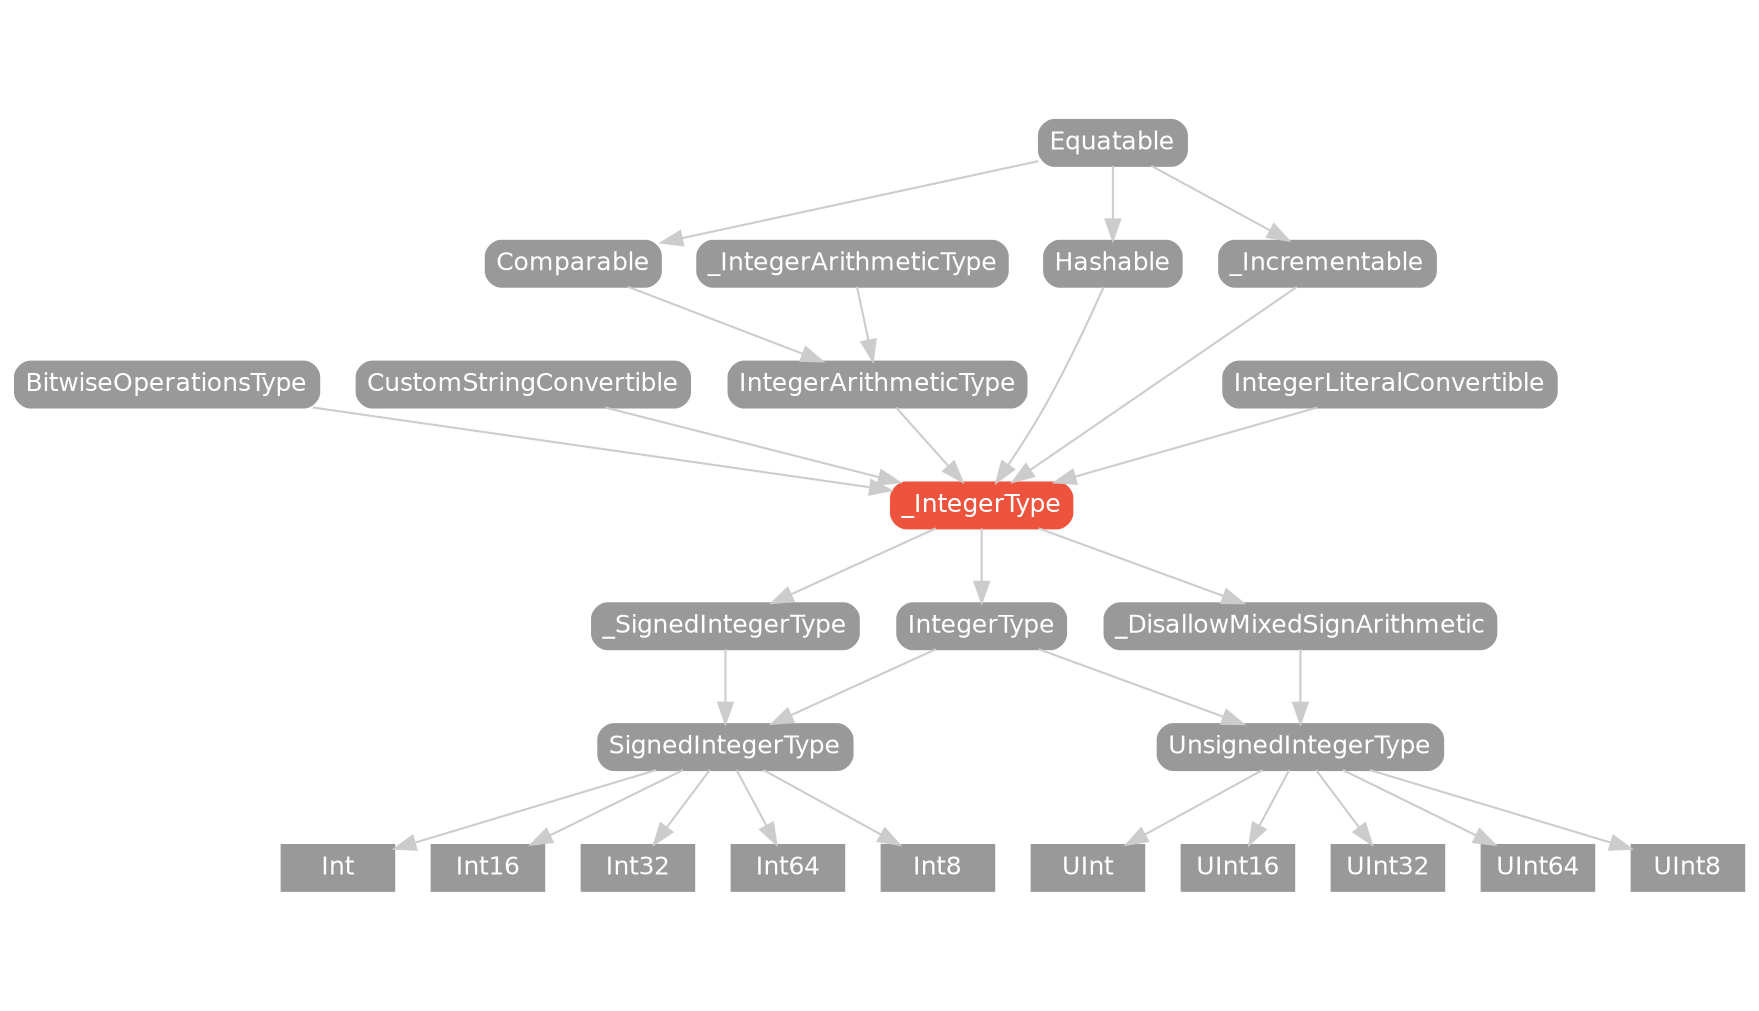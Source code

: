 strict digraph "_IntegerType - Type Hierarchy - SwiftDoc.org" {
    pad="0.1,0.8"
    node [shape=box, style="filled,rounded", color="#999999", fillcolor="#999999", fontcolor=white, fontname=Helvetica, fontnames="Helvetica,sansserif", fontsize=12, margin="0.07,0.05", height="0.3"]
    edge [color="#cccccc"]
    "BitwiseOperationsType" [URL="/protocol/BitwiseOperationsType/hierarchy/"]
    "Comparable" [URL="/protocol/Comparable/hierarchy/"]
    "CustomStringConvertible" [URL="/protocol/CustomStringConvertible/hierarchy/"]
    "Equatable" [URL="/protocol/Equatable/hierarchy/"]
    "Hashable" [URL="/protocol/Hashable/hierarchy/"]
    "Int" [URL="/type/Int/hierarchy/", style=filled]
    "Int16" [URL="/type/Int16/hierarchy/", style=filled]
    "Int32" [URL="/type/Int32/hierarchy/", style=filled]
    "Int64" [URL="/type/Int64/hierarchy/", style=filled]
    "Int8" [URL="/type/Int8/hierarchy/", style=filled]
    "IntegerArithmeticType" [URL="/protocol/IntegerArithmeticType/hierarchy/"]
    "IntegerLiteralConvertible" [URL="/protocol/IntegerLiteralConvertible/hierarchy/"]
    "IntegerType" [URL="/protocol/IntegerType/hierarchy/"]
    "SignedIntegerType" [URL="/protocol/SignedIntegerType/hierarchy/"]
    "UInt" [URL="/type/UInt/hierarchy/", style=filled]
    "UInt16" [URL="/type/UInt16/hierarchy/", style=filled]
    "UInt32" [URL="/type/UInt32/hierarchy/", style=filled]
    "UInt64" [URL="/type/UInt64/hierarchy/", style=filled]
    "UInt8" [URL="/type/UInt8/hierarchy/", style=filled]
    "UnsignedIntegerType" [URL="/protocol/UnsignedIntegerType/hierarchy/"]
    "_DisallowMixedSignArithmetic" [URL="/protocol/_DisallowMixedSignArithmetic/hierarchy/"]
    "_Incrementable" [URL="/protocol/_Incrementable/hierarchy/"]
    "_IntegerArithmeticType" [URL="/protocol/_IntegerArithmeticType/hierarchy/"]
    "_IntegerType" [URL="/protocol/_IntegerType/", style="filled,rounded", fillcolor="#ee543d", color="#ee543d"]
    "_SignedIntegerType" [URL="/protocol/_SignedIntegerType/hierarchy/"]    "_IntegerType" -> "IntegerType"
    "_IntegerType" -> "_DisallowMixedSignArithmetic"
    "_IntegerType" -> "_SignedIntegerType"
    "IntegerType" -> "SignedIntegerType"
    "IntegerType" -> "UnsignedIntegerType"
    "SignedIntegerType" -> "Int"
    "SignedIntegerType" -> "Int16"
    "SignedIntegerType" -> "Int32"
    "SignedIntegerType" -> "Int64"
    "SignedIntegerType" -> "Int8"
    "UnsignedIntegerType" -> "UInt"
    "UnsignedIntegerType" -> "UInt16"
    "UnsignedIntegerType" -> "UInt32"
    "UnsignedIntegerType" -> "UInt64"
    "UnsignedIntegerType" -> "UInt8"
    "_DisallowMixedSignArithmetic" -> "UnsignedIntegerType"
    "UnsignedIntegerType" -> "UInt"
    "UnsignedIntegerType" -> "UInt16"
    "UnsignedIntegerType" -> "UInt32"
    "UnsignedIntegerType" -> "UInt64"
    "UnsignedIntegerType" -> "UInt8"
    "_SignedIntegerType" -> "SignedIntegerType"
    "SignedIntegerType" -> "Int"
    "SignedIntegerType" -> "Int16"
    "SignedIntegerType" -> "Int32"
    "SignedIntegerType" -> "Int64"
    "SignedIntegerType" -> "Int8"
    "IntegerLiteralConvertible" -> "_IntegerType"
    "CustomStringConvertible" -> "_IntegerType"
    "Hashable" -> "_IntegerType"
    "IntegerArithmeticType" -> "_IntegerType"
    "BitwiseOperationsType" -> "_IntegerType"
    "_Incrementable" -> "_IntegerType"
    "Equatable" -> "Hashable"
    "_IntegerArithmeticType" -> "IntegerArithmeticType"
    "Comparable" -> "IntegerArithmeticType"
    "Equatable" -> "Comparable"
    "Equatable" -> "_Incrementable"
    subgraph Types {
        rank = max; "Int"; "Int16"; "Int32"; "Int64"; "Int8"; "UInt"; "UInt16"; "UInt32"; "UInt64"; "UInt8";
    }
}